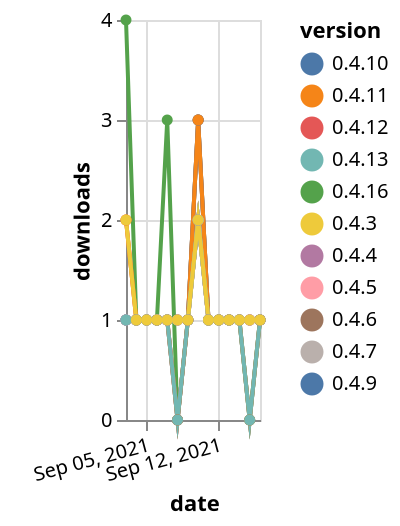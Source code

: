 {"$schema": "https://vega.github.io/schema/vega-lite/v5.json", "description": "A simple bar chart with embedded data.", "data": {"values": [{"date": "2021-09-03", "total": 190, "delta": 1, "version": "0.4.6"}, {"date": "2021-09-04", "total": 191, "delta": 1, "version": "0.4.6"}, {"date": "2021-09-05", "total": 192, "delta": 1, "version": "0.4.6"}, {"date": "2021-09-06", "total": 193, "delta": 1, "version": "0.4.6"}, {"date": "2021-09-07", "total": 194, "delta": 1, "version": "0.4.6"}, {"date": "2021-09-08", "total": 195, "delta": 1, "version": "0.4.6"}, {"date": "2021-09-09", "total": 196, "delta": 1, "version": "0.4.6"}, {"date": "2021-09-10", "total": 198, "delta": 2, "version": "0.4.6"}, {"date": "2021-09-11", "total": 199, "delta": 1, "version": "0.4.6"}, {"date": "2021-09-12", "total": 200, "delta": 1, "version": "0.4.6"}, {"date": "2021-09-13", "total": 201, "delta": 1, "version": "0.4.6"}, {"date": "2021-09-14", "total": 202, "delta": 1, "version": "0.4.6"}, {"date": "2021-09-15", "total": 203, "delta": 1, "version": "0.4.6"}, {"date": "2021-09-16", "total": 204, "delta": 1, "version": "0.4.6"}, {"date": "2021-09-03", "total": 157, "delta": 4, "version": "0.4.16"}, {"date": "2021-09-04", "total": 158, "delta": 1, "version": "0.4.16"}, {"date": "2021-09-05", "total": 159, "delta": 1, "version": "0.4.16"}, {"date": "2021-09-06", "total": 160, "delta": 1, "version": "0.4.16"}, {"date": "2021-09-07", "total": 163, "delta": 3, "version": "0.4.16"}, {"date": "2021-09-08", "total": 163, "delta": 0, "version": "0.4.16"}, {"date": "2021-09-09", "total": 164, "delta": 1, "version": "0.4.16"}, {"date": "2021-09-10", "total": 167, "delta": 3, "version": "0.4.16"}, {"date": "2021-09-11", "total": 168, "delta": 1, "version": "0.4.16"}, {"date": "2021-09-12", "total": 169, "delta": 1, "version": "0.4.16"}, {"date": "2021-09-13", "total": 170, "delta": 1, "version": "0.4.16"}, {"date": "2021-09-14", "total": 171, "delta": 1, "version": "0.4.16"}, {"date": "2021-09-15", "total": 171, "delta": 0, "version": "0.4.16"}, {"date": "2021-09-16", "total": 172, "delta": 1, "version": "0.4.16"}, {"date": "2021-09-03", "total": 160, "delta": 1, "version": "0.4.9"}, {"date": "2021-09-04", "total": 161, "delta": 1, "version": "0.4.9"}, {"date": "2021-09-05", "total": 162, "delta": 1, "version": "0.4.9"}, {"date": "2021-09-06", "total": 163, "delta": 1, "version": "0.4.9"}, {"date": "2021-09-07", "total": 164, "delta": 1, "version": "0.4.9"}, {"date": "2021-09-08", "total": 165, "delta": 1, "version": "0.4.9"}, {"date": "2021-09-09", "total": 166, "delta": 1, "version": "0.4.9"}, {"date": "2021-09-10", "total": 168, "delta": 2, "version": "0.4.9"}, {"date": "2021-09-11", "total": 169, "delta": 1, "version": "0.4.9"}, {"date": "2021-09-12", "total": 170, "delta": 1, "version": "0.4.9"}, {"date": "2021-09-13", "total": 171, "delta": 1, "version": "0.4.9"}, {"date": "2021-09-14", "total": 172, "delta": 1, "version": "0.4.9"}, {"date": "2021-09-15", "total": 173, "delta": 1, "version": "0.4.9"}, {"date": "2021-09-16", "total": 174, "delta": 1, "version": "0.4.9"}, {"date": "2021-09-03", "total": 223, "delta": 2, "version": "0.4.12"}, {"date": "2021-09-04", "total": 224, "delta": 1, "version": "0.4.12"}, {"date": "2021-09-05", "total": 225, "delta": 1, "version": "0.4.12"}, {"date": "2021-09-06", "total": 226, "delta": 1, "version": "0.4.12"}, {"date": "2021-09-07", "total": 227, "delta": 1, "version": "0.4.12"}, {"date": "2021-09-08", "total": 227, "delta": 0, "version": "0.4.12"}, {"date": "2021-09-09", "total": 228, "delta": 1, "version": "0.4.12"}, {"date": "2021-09-10", "total": 231, "delta": 3, "version": "0.4.12"}, {"date": "2021-09-11", "total": 232, "delta": 1, "version": "0.4.12"}, {"date": "2021-09-12", "total": 233, "delta": 1, "version": "0.4.12"}, {"date": "2021-09-13", "total": 234, "delta": 1, "version": "0.4.12"}, {"date": "2021-09-14", "total": 235, "delta": 1, "version": "0.4.12"}, {"date": "2021-09-15", "total": 236, "delta": 1, "version": "0.4.12"}, {"date": "2021-09-16", "total": 237, "delta": 1, "version": "0.4.12"}, {"date": "2021-09-03", "total": 189, "delta": 1, "version": "0.4.4"}, {"date": "2021-09-04", "total": 190, "delta": 1, "version": "0.4.4"}, {"date": "2021-09-05", "total": 191, "delta": 1, "version": "0.4.4"}, {"date": "2021-09-06", "total": 192, "delta": 1, "version": "0.4.4"}, {"date": "2021-09-07", "total": 193, "delta": 1, "version": "0.4.4"}, {"date": "2021-09-08", "total": 194, "delta": 1, "version": "0.4.4"}, {"date": "2021-09-09", "total": 195, "delta": 1, "version": "0.4.4"}, {"date": "2021-09-10", "total": 197, "delta": 2, "version": "0.4.4"}, {"date": "2021-09-11", "total": 198, "delta": 1, "version": "0.4.4"}, {"date": "2021-09-12", "total": 199, "delta": 1, "version": "0.4.4"}, {"date": "2021-09-13", "total": 200, "delta": 1, "version": "0.4.4"}, {"date": "2021-09-14", "total": 201, "delta": 1, "version": "0.4.4"}, {"date": "2021-09-15", "total": 202, "delta": 1, "version": "0.4.4"}, {"date": "2021-09-16", "total": 203, "delta": 1, "version": "0.4.4"}, {"date": "2021-09-03", "total": 189, "delta": 1, "version": "0.4.5"}, {"date": "2021-09-04", "total": 190, "delta": 1, "version": "0.4.5"}, {"date": "2021-09-05", "total": 191, "delta": 1, "version": "0.4.5"}, {"date": "2021-09-06", "total": 192, "delta": 1, "version": "0.4.5"}, {"date": "2021-09-07", "total": 193, "delta": 1, "version": "0.4.5"}, {"date": "2021-09-08", "total": 194, "delta": 1, "version": "0.4.5"}, {"date": "2021-09-09", "total": 195, "delta": 1, "version": "0.4.5"}, {"date": "2021-09-10", "total": 197, "delta": 2, "version": "0.4.5"}, {"date": "2021-09-11", "total": 198, "delta": 1, "version": "0.4.5"}, {"date": "2021-09-12", "total": 199, "delta": 1, "version": "0.4.5"}, {"date": "2021-09-13", "total": 200, "delta": 1, "version": "0.4.5"}, {"date": "2021-09-14", "total": 201, "delta": 1, "version": "0.4.5"}, {"date": "2021-09-15", "total": 202, "delta": 1, "version": "0.4.5"}, {"date": "2021-09-16", "total": 203, "delta": 1, "version": "0.4.5"}, {"date": "2021-09-03", "total": 226, "delta": 1, "version": "0.4.10"}, {"date": "2021-09-04", "total": 227, "delta": 1, "version": "0.4.10"}, {"date": "2021-09-05", "total": 228, "delta": 1, "version": "0.4.10"}, {"date": "2021-09-06", "total": 229, "delta": 1, "version": "0.4.10"}, {"date": "2021-09-07", "total": 230, "delta": 1, "version": "0.4.10"}, {"date": "2021-09-08", "total": 230, "delta": 0, "version": "0.4.10"}, {"date": "2021-09-09", "total": 231, "delta": 1, "version": "0.4.10"}, {"date": "2021-09-10", "total": 234, "delta": 3, "version": "0.4.10"}, {"date": "2021-09-11", "total": 235, "delta": 1, "version": "0.4.10"}, {"date": "2021-09-12", "total": 236, "delta": 1, "version": "0.4.10"}, {"date": "2021-09-13", "total": 237, "delta": 1, "version": "0.4.10"}, {"date": "2021-09-14", "total": 238, "delta": 1, "version": "0.4.10"}, {"date": "2021-09-15", "total": 238, "delta": 0, "version": "0.4.10"}, {"date": "2021-09-16", "total": 239, "delta": 1, "version": "0.4.10"}, {"date": "2021-09-03", "total": 156, "delta": 2, "version": "0.4.11"}, {"date": "2021-09-04", "total": 157, "delta": 1, "version": "0.4.11"}, {"date": "2021-09-05", "total": 158, "delta": 1, "version": "0.4.11"}, {"date": "2021-09-06", "total": 159, "delta": 1, "version": "0.4.11"}, {"date": "2021-09-07", "total": 160, "delta": 1, "version": "0.4.11"}, {"date": "2021-09-08", "total": 160, "delta": 0, "version": "0.4.11"}, {"date": "2021-09-09", "total": 161, "delta": 1, "version": "0.4.11"}, {"date": "2021-09-10", "total": 164, "delta": 3, "version": "0.4.11"}, {"date": "2021-09-11", "total": 165, "delta": 1, "version": "0.4.11"}, {"date": "2021-09-12", "total": 166, "delta": 1, "version": "0.4.11"}, {"date": "2021-09-13", "total": 167, "delta": 1, "version": "0.4.11"}, {"date": "2021-09-14", "total": 168, "delta": 1, "version": "0.4.11"}, {"date": "2021-09-15", "total": 168, "delta": 0, "version": "0.4.11"}, {"date": "2021-09-16", "total": 169, "delta": 1, "version": "0.4.11"}, {"date": "2021-09-03", "total": 168, "delta": 1, "version": "0.4.7"}, {"date": "2021-09-04", "total": 169, "delta": 1, "version": "0.4.7"}, {"date": "2021-09-05", "total": 170, "delta": 1, "version": "0.4.7"}, {"date": "2021-09-06", "total": 171, "delta": 1, "version": "0.4.7"}, {"date": "2021-09-07", "total": 172, "delta": 1, "version": "0.4.7"}, {"date": "2021-09-08", "total": 173, "delta": 1, "version": "0.4.7"}, {"date": "2021-09-09", "total": 174, "delta": 1, "version": "0.4.7"}, {"date": "2021-09-10", "total": 176, "delta": 2, "version": "0.4.7"}, {"date": "2021-09-11", "total": 177, "delta": 1, "version": "0.4.7"}, {"date": "2021-09-12", "total": 178, "delta": 1, "version": "0.4.7"}, {"date": "2021-09-13", "total": 179, "delta": 1, "version": "0.4.7"}, {"date": "2021-09-14", "total": 180, "delta": 1, "version": "0.4.7"}, {"date": "2021-09-15", "total": 181, "delta": 1, "version": "0.4.7"}, {"date": "2021-09-16", "total": 182, "delta": 1, "version": "0.4.7"}, {"date": "2021-09-03", "total": 145, "delta": 1, "version": "0.4.13"}, {"date": "2021-09-04", "total": 146, "delta": 1, "version": "0.4.13"}, {"date": "2021-09-05", "total": 147, "delta": 1, "version": "0.4.13"}, {"date": "2021-09-06", "total": 148, "delta": 1, "version": "0.4.13"}, {"date": "2021-09-07", "total": 149, "delta": 1, "version": "0.4.13"}, {"date": "2021-09-08", "total": 149, "delta": 0, "version": "0.4.13"}, {"date": "2021-09-09", "total": 150, "delta": 1, "version": "0.4.13"}, {"date": "2021-09-10", "total": 152, "delta": 2, "version": "0.4.13"}, {"date": "2021-09-11", "total": 153, "delta": 1, "version": "0.4.13"}, {"date": "2021-09-12", "total": 154, "delta": 1, "version": "0.4.13"}, {"date": "2021-09-13", "total": 155, "delta": 1, "version": "0.4.13"}, {"date": "2021-09-14", "total": 156, "delta": 1, "version": "0.4.13"}, {"date": "2021-09-15", "total": 156, "delta": 0, "version": "0.4.13"}, {"date": "2021-09-16", "total": 157, "delta": 1, "version": "0.4.13"}, {"date": "2021-09-03", "total": 188, "delta": 2, "version": "0.4.3"}, {"date": "2021-09-04", "total": 189, "delta": 1, "version": "0.4.3"}, {"date": "2021-09-05", "total": 190, "delta": 1, "version": "0.4.3"}, {"date": "2021-09-06", "total": 191, "delta": 1, "version": "0.4.3"}, {"date": "2021-09-07", "total": 192, "delta": 1, "version": "0.4.3"}, {"date": "2021-09-08", "total": 193, "delta": 1, "version": "0.4.3"}, {"date": "2021-09-09", "total": 194, "delta": 1, "version": "0.4.3"}, {"date": "2021-09-10", "total": 196, "delta": 2, "version": "0.4.3"}, {"date": "2021-09-11", "total": 197, "delta": 1, "version": "0.4.3"}, {"date": "2021-09-12", "total": 198, "delta": 1, "version": "0.4.3"}, {"date": "2021-09-13", "total": 199, "delta": 1, "version": "0.4.3"}, {"date": "2021-09-14", "total": 200, "delta": 1, "version": "0.4.3"}, {"date": "2021-09-15", "total": 201, "delta": 1, "version": "0.4.3"}, {"date": "2021-09-16", "total": 202, "delta": 1, "version": "0.4.3"}]}, "width": "container", "mark": {"type": "line", "point": {"filled": true}}, "encoding": {"x": {"field": "date", "type": "temporal", "timeUnit": "yearmonthdate", "title": "date", "axis": {"labelAngle": -15}}, "y": {"field": "delta", "type": "quantitative", "title": "downloads"}, "color": {"field": "version", "type": "nominal"}, "tooltip": {"field": "delta"}}}